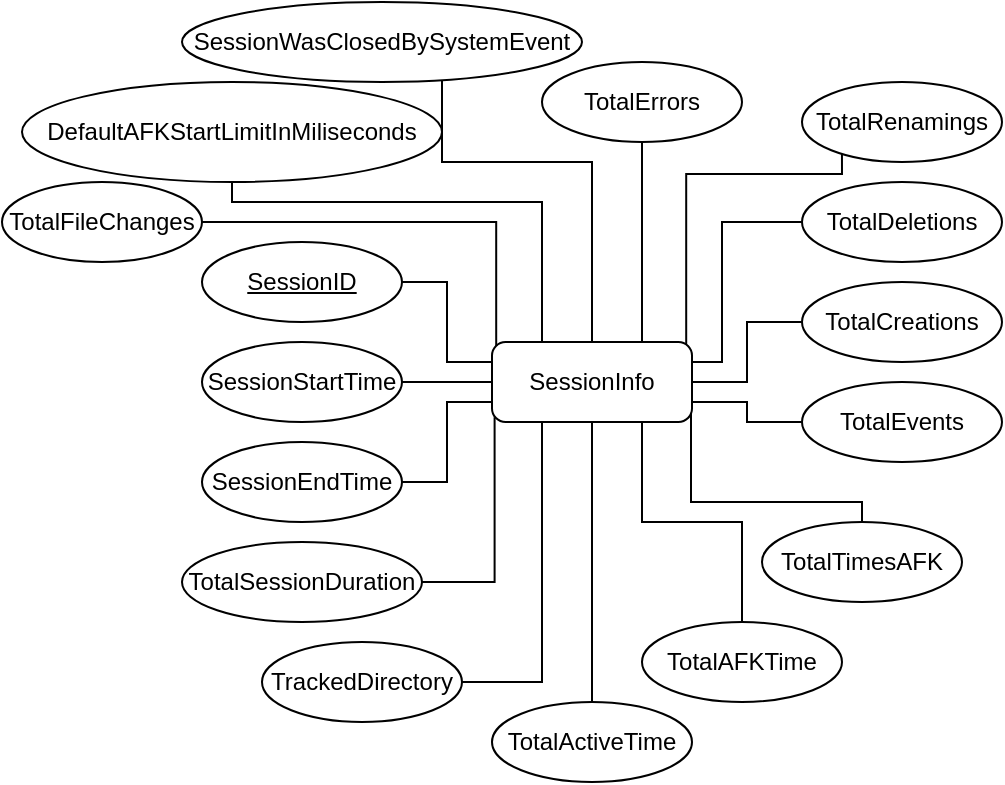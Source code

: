 <mxfile version="21.6.8" type="device">
  <diagram id="R2lEEEUBdFMjLlhIrx00" name="Page-1">
    <mxGraphModel dx="989" dy="580" grid="1" gridSize="10" guides="1" tooltips="1" connect="1" arrows="1" fold="1" page="1" pageScale="1" pageWidth="850" pageHeight="1100" math="0" shadow="0" extFonts="Permanent Marker^https://fonts.googleapis.com/css?family=Permanent+Marker">
      <root>
        <mxCell id="0" />
        <mxCell id="1" parent="0" />
        <mxCell id="XYYV26VEV1L8i_IjSunB-1" value="SessionInfo" style="rounded=1;arcSize=17;whiteSpace=wrap;html=1;align=center;" parent="1" vertex="1">
          <mxGeometry x="325" y="230" width="100" height="40" as="geometry" />
        </mxCell>
        <mxCell id="XYYV26VEV1L8i_IjSunB-3" style="edgeStyle=orthogonalEdgeStyle;rounded=0;orthogonalLoop=1;jettySize=auto;html=1;entryX=0;entryY=0.25;entryDx=0;entryDy=0;endArrow=none;endFill=0;" parent="1" source="XYYV26VEV1L8i_IjSunB-2" target="XYYV26VEV1L8i_IjSunB-1" edge="1">
          <mxGeometry relative="1" as="geometry" />
        </mxCell>
        <mxCell id="XYYV26VEV1L8i_IjSunB-2" value="SessionID" style="ellipse;whiteSpace=wrap;html=1;align=center;fontStyle=4;" parent="1" vertex="1">
          <mxGeometry x="180" y="180" width="100" height="40" as="geometry" />
        </mxCell>
        <mxCell id="XYYV26VEV1L8i_IjSunB-5" style="edgeStyle=orthogonalEdgeStyle;rounded=0;orthogonalLoop=1;jettySize=auto;html=1;entryX=0;entryY=0.5;entryDx=0;entryDy=0;endArrow=none;endFill=0;" parent="1" source="XYYV26VEV1L8i_IjSunB-4" target="XYYV26VEV1L8i_IjSunB-1" edge="1">
          <mxGeometry relative="1" as="geometry" />
        </mxCell>
        <mxCell id="XYYV26VEV1L8i_IjSunB-4" value="SessionStartTime" style="ellipse;whiteSpace=wrap;html=1;align=center;" parent="1" vertex="1">
          <mxGeometry x="180" y="230" width="100" height="40" as="geometry" />
        </mxCell>
        <mxCell id="XYYV26VEV1L8i_IjSunB-7" style="edgeStyle=orthogonalEdgeStyle;rounded=0;orthogonalLoop=1;jettySize=auto;html=1;entryX=0;entryY=0.75;entryDx=0;entryDy=0;endArrow=none;endFill=0;" parent="1" source="XYYV26VEV1L8i_IjSunB-6" target="XYYV26VEV1L8i_IjSunB-1" edge="1">
          <mxGeometry relative="1" as="geometry" />
        </mxCell>
        <mxCell id="XYYV26VEV1L8i_IjSunB-6" value="SessionEndTime" style="ellipse;whiteSpace=wrap;html=1;align=center;" parent="1" vertex="1">
          <mxGeometry x="180" y="280" width="100" height="40" as="geometry" />
        </mxCell>
        <mxCell id="XYYV26VEV1L8i_IjSunB-9" style="edgeStyle=orthogonalEdgeStyle;rounded=0;orthogonalLoop=1;jettySize=auto;html=1;entryX=0.013;entryY=0.94;entryDx=0;entryDy=0;endArrow=none;endFill=0;entryPerimeter=0;" parent="1" source="XYYV26VEV1L8i_IjSunB-8" target="XYYV26VEV1L8i_IjSunB-1" edge="1">
          <mxGeometry relative="1" as="geometry" />
        </mxCell>
        <mxCell id="XYYV26VEV1L8i_IjSunB-8" value="TotalSessionDuration" style="ellipse;whiteSpace=wrap;html=1;align=center;" parent="1" vertex="1">
          <mxGeometry x="170" y="330" width="120" height="40" as="geometry" />
        </mxCell>
        <mxCell id="XYYV26VEV1L8i_IjSunB-11" style="edgeStyle=orthogonalEdgeStyle;rounded=0;orthogonalLoop=1;jettySize=auto;html=1;entryX=0.25;entryY=1;entryDx=0;entryDy=0;endArrow=none;endFill=0;" parent="1" source="XYYV26VEV1L8i_IjSunB-10" target="XYYV26VEV1L8i_IjSunB-1" edge="1">
          <mxGeometry relative="1" as="geometry" />
        </mxCell>
        <mxCell id="XYYV26VEV1L8i_IjSunB-10" value="TrackedDirectory" style="ellipse;whiteSpace=wrap;html=1;align=center;" parent="1" vertex="1">
          <mxGeometry x="210" y="380" width="100" height="40" as="geometry" />
        </mxCell>
        <mxCell id="XYYV26VEV1L8i_IjSunB-13" style="edgeStyle=orthogonalEdgeStyle;rounded=0;orthogonalLoop=1;jettySize=auto;html=1;entryX=0.5;entryY=1;entryDx=0;entryDy=0;endArrow=none;endFill=0;" parent="1" source="XYYV26VEV1L8i_IjSunB-12" target="XYYV26VEV1L8i_IjSunB-1" edge="1">
          <mxGeometry relative="1" as="geometry" />
        </mxCell>
        <mxCell id="XYYV26VEV1L8i_IjSunB-12" value="TotalActiveTime" style="ellipse;whiteSpace=wrap;html=1;align=center;" parent="1" vertex="1">
          <mxGeometry x="325" y="410" width="100" height="40" as="geometry" />
        </mxCell>
        <mxCell id="XYYV26VEV1L8i_IjSunB-15" style="edgeStyle=orthogonalEdgeStyle;rounded=0;orthogonalLoop=1;jettySize=auto;html=1;entryX=0.75;entryY=1;entryDx=0;entryDy=0;endArrow=none;endFill=0;" parent="1" source="XYYV26VEV1L8i_IjSunB-14" target="XYYV26VEV1L8i_IjSunB-1" edge="1">
          <mxGeometry relative="1" as="geometry" />
        </mxCell>
        <mxCell id="XYYV26VEV1L8i_IjSunB-14" value="TotalAFKTime" style="ellipse;whiteSpace=wrap;html=1;align=center;" parent="1" vertex="1">
          <mxGeometry x="400" y="370" width="100" height="40" as="geometry" />
        </mxCell>
        <mxCell id="XYYV26VEV1L8i_IjSunB-17" style="edgeStyle=orthogonalEdgeStyle;rounded=0;orthogonalLoop=1;jettySize=auto;html=1;entryX=0.995;entryY=0.885;entryDx=0;entryDy=0;endArrow=none;endFill=0;entryPerimeter=0;" parent="1" source="XYYV26VEV1L8i_IjSunB-16" target="XYYV26VEV1L8i_IjSunB-1" edge="1">
          <mxGeometry relative="1" as="geometry">
            <Array as="points">
              <mxPoint x="510" y="310" />
              <mxPoint x="425" y="310" />
            </Array>
          </mxGeometry>
        </mxCell>
        <mxCell id="XYYV26VEV1L8i_IjSunB-16" value="TotalTimesAFK" style="ellipse;whiteSpace=wrap;html=1;align=center;" parent="1" vertex="1">
          <mxGeometry x="460" y="320" width="100" height="40" as="geometry" />
        </mxCell>
        <mxCell id="XYYV26VEV1L8i_IjSunB-19" style="edgeStyle=orthogonalEdgeStyle;rounded=0;orthogonalLoop=1;jettySize=auto;html=1;entryX=1;entryY=0.75;entryDx=0;entryDy=0;endArrow=none;endFill=0;" parent="1" source="XYYV26VEV1L8i_IjSunB-18" target="XYYV26VEV1L8i_IjSunB-1" edge="1">
          <mxGeometry relative="1" as="geometry" />
        </mxCell>
        <mxCell id="XYYV26VEV1L8i_IjSunB-18" value="TotalEvents" style="ellipse;whiteSpace=wrap;html=1;align=center;" parent="1" vertex="1">
          <mxGeometry x="480" y="250" width="100" height="40" as="geometry" />
        </mxCell>
        <mxCell id="XYYV26VEV1L8i_IjSunB-21" style="edgeStyle=orthogonalEdgeStyle;rounded=0;orthogonalLoop=1;jettySize=auto;html=1;entryX=1;entryY=0.5;entryDx=0;entryDy=0;endArrow=none;endFill=0;" parent="1" source="XYYV26VEV1L8i_IjSunB-20" target="XYYV26VEV1L8i_IjSunB-1" edge="1">
          <mxGeometry relative="1" as="geometry" />
        </mxCell>
        <mxCell id="XYYV26VEV1L8i_IjSunB-20" value="TotalCreations" style="ellipse;whiteSpace=wrap;html=1;align=center;" parent="1" vertex="1">
          <mxGeometry x="480" y="200" width="100" height="40" as="geometry" />
        </mxCell>
        <mxCell id="XYYV26VEV1L8i_IjSunB-23" style="edgeStyle=orthogonalEdgeStyle;rounded=0;orthogonalLoop=1;jettySize=auto;html=1;entryX=1;entryY=0.25;entryDx=0;entryDy=0;endArrow=none;endFill=0;" parent="1" source="XYYV26VEV1L8i_IjSunB-22" target="XYYV26VEV1L8i_IjSunB-1" edge="1">
          <mxGeometry relative="1" as="geometry">
            <Array as="points">
              <mxPoint x="440" y="170" />
              <mxPoint x="440" y="240" />
            </Array>
          </mxGeometry>
        </mxCell>
        <mxCell id="XYYV26VEV1L8i_IjSunB-22" value="TotalDeletions" style="ellipse;whiteSpace=wrap;html=1;align=center;" parent="1" vertex="1">
          <mxGeometry x="480" y="150" width="100" height="40" as="geometry" />
        </mxCell>
        <mxCell id="XYYV26VEV1L8i_IjSunB-25" style="edgeStyle=orthogonalEdgeStyle;rounded=0;orthogonalLoop=1;jettySize=auto;html=1;entryX=0.971;entryY=0.034;entryDx=0;entryDy=0;endArrow=none;endFill=0;entryPerimeter=0;" parent="1" target="XYYV26VEV1L8i_IjSunB-1" edge="1">
          <mxGeometry relative="1" as="geometry">
            <Array as="points">
              <mxPoint x="500" y="146" />
              <mxPoint x="422" y="146" />
            </Array>
            <mxPoint x="499.965" y="132.801" as="sourcePoint" />
            <mxPoint x="422.1" y="230" as="targetPoint" />
          </mxGeometry>
        </mxCell>
        <mxCell id="XYYV26VEV1L8i_IjSunB-24" value="TotalRenamings" style="ellipse;whiteSpace=wrap;html=1;align=center;" parent="1" vertex="1">
          <mxGeometry x="480" y="100" width="100" height="40" as="geometry" />
        </mxCell>
        <mxCell id="XYYV26VEV1L8i_IjSunB-27" style="edgeStyle=orthogonalEdgeStyle;rounded=0;orthogonalLoop=1;jettySize=auto;html=1;entryX=0.75;entryY=0;entryDx=0;entryDy=0;endArrow=none;endFill=0;" parent="1" source="XYYV26VEV1L8i_IjSunB-26" target="XYYV26VEV1L8i_IjSunB-1" edge="1">
          <mxGeometry relative="1" as="geometry" />
        </mxCell>
        <mxCell id="XYYV26VEV1L8i_IjSunB-26" value="TotalErrors" style="ellipse;whiteSpace=wrap;html=1;align=center;" parent="1" vertex="1">
          <mxGeometry x="350" y="90" width="100" height="40" as="geometry" />
        </mxCell>
        <mxCell id="XYYV26VEV1L8i_IjSunB-30" style="edgeStyle=orthogonalEdgeStyle;rounded=0;orthogonalLoop=1;jettySize=auto;html=1;endArrow=none;endFill=0;" parent="1" source="XYYV26VEV1L8i_IjSunB-28" target="XYYV26VEV1L8i_IjSunB-1" edge="1">
          <mxGeometry relative="1" as="geometry">
            <Array as="points">
              <mxPoint x="300" y="140" />
              <mxPoint x="375" y="140" />
            </Array>
          </mxGeometry>
        </mxCell>
        <mxCell id="XYYV26VEV1L8i_IjSunB-28" value="SessionWasClosedBySystemEvent" style="ellipse;whiteSpace=wrap;html=1;align=center;" parent="1" vertex="1">
          <mxGeometry x="170" y="60" width="200" height="40" as="geometry" />
        </mxCell>
        <mxCell id="XYYV26VEV1L8i_IjSunB-33" style="edgeStyle=orthogonalEdgeStyle;rounded=0;orthogonalLoop=1;jettySize=auto;html=1;entryX=0.25;entryY=0;entryDx=0;entryDy=0;endArrow=none;endFill=0;exitX=0.5;exitY=1;exitDx=0;exitDy=0;" parent="1" source="XYYV26VEV1L8i_IjSunB-32" target="XYYV26VEV1L8i_IjSunB-1" edge="1">
          <mxGeometry relative="1" as="geometry">
            <Array as="points">
              <mxPoint x="195" y="160" />
              <mxPoint x="350" y="160" />
            </Array>
          </mxGeometry>
        </mxCell>
        <mxCell id="XYYV26VEV1L8i_IjSunB-32" value="DefaultAFKStartLimitInMiliseconds" style="ellipse;whiteSpace=wrap;html=1;align=center;" parent="1" vertex="1">
          <mxGeometry x="90" y="100" width="210" height="50" as="geometry" />
        </mxCell>
        <mxCell id="w-9wYV3PilFUShmk7UAe-4" style="edgeStyle=orthogonalEdgeStyle;rounded=0;orthogonalLoop=1;jettySize=auto;html=1;exitX=1;exitY=0.5;exitDx=0;exitDy=0;entryX=0.021;entryY=0.05;entryDx=0;entryDy=0;entryPerimeter=0;endArrow=none;endFill=0;" edge="1" parent="1" source="w-9wYV3PilFUShmk7UAe-3" target="XYYV26VEV1L8i_IjSunB-1">
          <mxGeometry relative="1" as="geometry" />
        </mxCell>
        <mxCell id="w-9wYV3PilFUShmk7UAe-3" value="TotalFileChanges" style="ellipse;whiteSpace=wrap;html=1;align=center;" vertex="1" parent="1">
          <mxGeometry x="80" y="150" width="100" height="40" as="geometry" />
        </mxCell>
      </root>
    </mxGraphModel>
  </diagram>
</mxfile>
